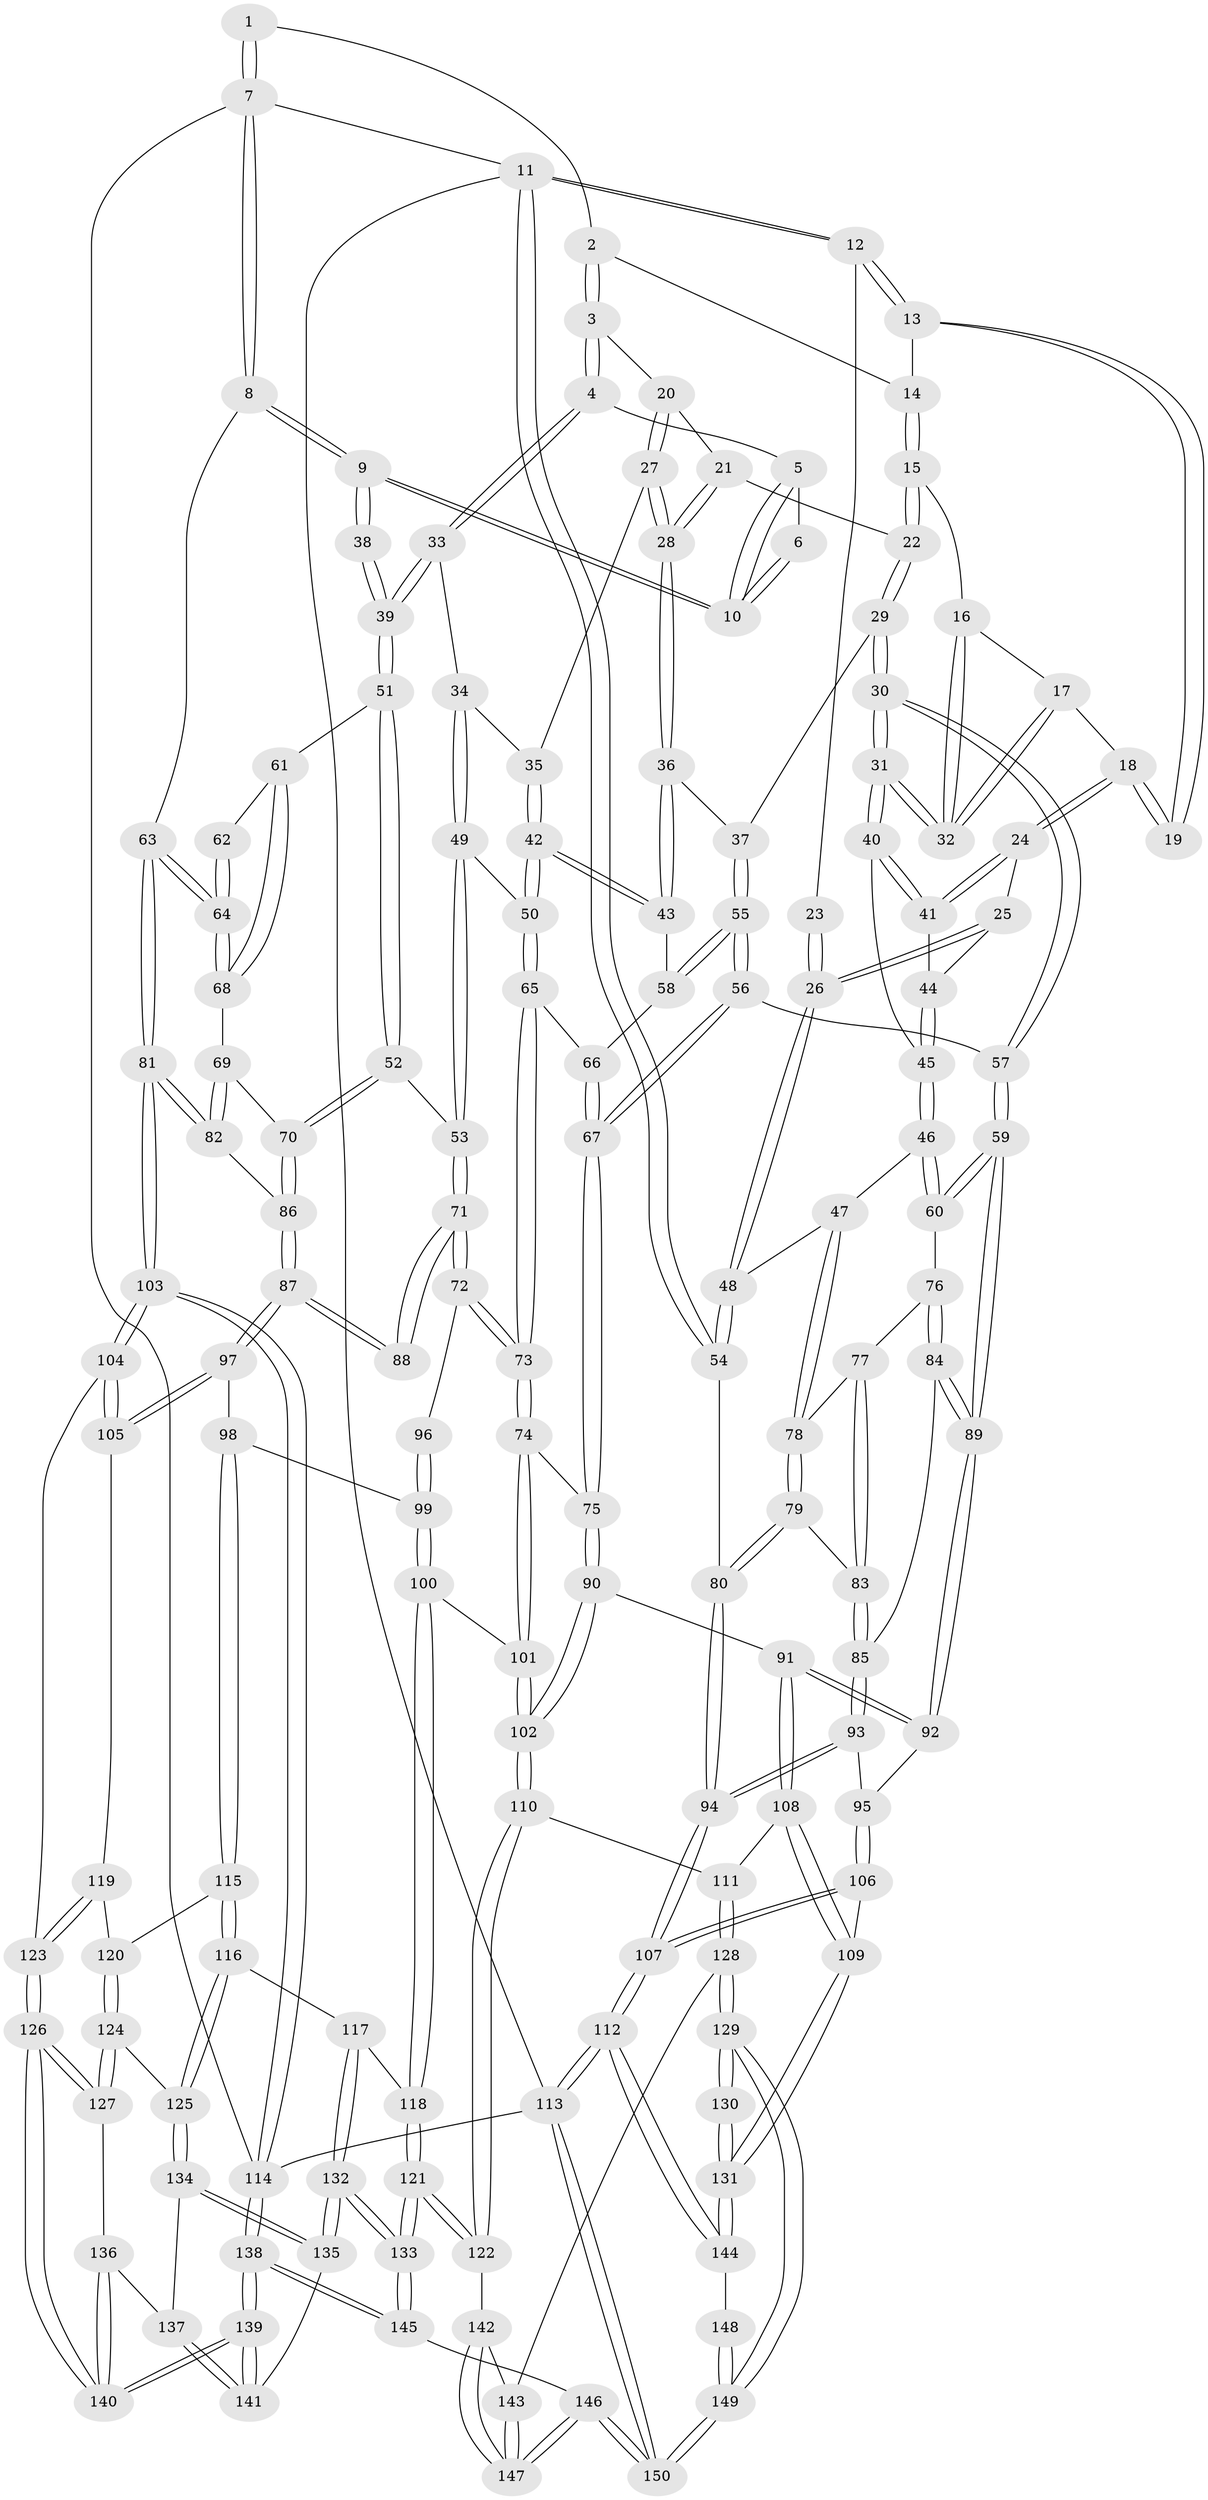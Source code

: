 // Generated by graph-tools (version 1.1) at 2025/00/03/09/25 05:00:34]
// undirected, 150 vertices, 372 edges
graph export_dot {
graph [start="1"]
  node [color=gray90,style=filled];
  1 [pos="+0.9898958568124822+0"];
  2 [pos="+0.7904514336607908+0"];
  3 [pos="+0.7710407279896277+0.039420095221810995"];
  4 [pos="+0.7934019233844594+0.0797019761054797"];
  5 [pos="+0.9080017525613083+0.09560856182185676"];
  6 [pos="+0.9818901289865422+0"];
  7 [pos="+1+0"];
  8 [pos="+1+0.22719601578207568"];
  9 [pos="+1+0.20423292239241037"];
  10 [pos="+0.9642415434317437+0.12038447111444014"];
  11 [pos="+0+0"];
  12 [pos="+0+0"];
  13 [pos="+0.2937687984679372+0"];
  14 [pos="+0.4271509239003694+0"];
  15 [pos="+0.4569183680711316+0"];
  16 [pos="+0.35667571198421844+0.09736151566871325"];
  17 [pos="+0.22506091169660355+0.1122663161655691"];
  18 [pos="+0.20877648358119222+0.10456159298392811"];
  19 [pos="+0.2056804713944074+0.04910025310581379"];
  20 [pos="+0.6600656220000681+0.08662045443021228"];
  21 [pos="+0.5177148875203479+0.031703072570137"];
  22 [pos="+0.47321505753211635+0.002054296405748019"];
  23 [pos="+0.0605584778532743+0.06160865470728061"];
  24 [pos="+0.1995778490039994+0.11687830064729325"];
  25 [pos="+0.15343020043526057+0.1672060594674276"];
  26 [pos="+0.06108379243989101+0.19409117613690743"];
  27 [pos="+0.6409677251284023+0.17231818852567046"];
  28 [pos="+0.6005783256409831+0.1818484401327871"];
  29 [pos="+0.4679439941052764+0.21455840618972433"];
  30 [pos="+0.34828985448340394+0.24829373330018947"];
  31 [pos="+0.33926659037345736+0.23957507043485646"];
  32 [pos="+0.3280761599743923+0.20372721362416463"];
  33 [pos="+0.790248081968358+0.17470400625752258"];
  34 [pos="+0.7527441429860633+0.20422528435175896"];
  35 [pos="+0.6431488135903602+0.17415101865619287"];
  36 [pos="+0.5379112241571611+0.23888529089916558"];
  37 [pos="+0.48554275199748903+0.2275650056396297"];
  38 [pos="+1+0.22106495704288937"];
  39 [pos="+0.8775767492332424+0.24092563887500412"];
  40 [pos="+0.28799976507896186+0.23993573050589"];
  41 [pos="+0.2572400941430956+0.2265769665859884"];
  42 [pos="+0.6632204860654579+0.31580386086386925"];
  43 [pos="+0.5543199579456828+0.2585031312129779"];
  44 [pos="+0.189432460582119+0.21526376235045822"];
  45 [pos="+0.19823560127104448+0.2879172129609099"];
  46 [pos="+0.17569416214341127+0.34073833036313234"];
  47 [pos="+0.07163183312511077+0.32137503213538793"];
  48 [pos="+0+0.2628525823345663"];
  49 [pos="+0.7052164141967572+0.3260117635899599"];
  50 [pos="+0.6678172095982615+0.3202044719277946"];
  51 [pos="+0.8340750286326873+0.3403621840802335"];
  52 [pos="+0.7646645787966231+0.3852189970999864"];
  53 [pos="+0.7612400173023829+0.38472575335635983"];
  54 [pos="+0+0.28269408412893976"];
  55 [pos="+0.4696878752293697+0.3576605955806176"];
  56 [pos="+0.40826660119187447+0.4234490504864186"];
  57 [pos="+0.3271022640008745+0.4069213862373518"];
  58 [pos="+0.5401812892723082+0.3577560188992905"];
  59 [pos="+0.2924021263516316+0.426699773112393"];
  60 [pos="+0.25256784845531194+0.41144080173279657"];
  61 [pos="+0.8919330246386241+0.3616727670249155"];
  62 [pos="+0.9553519855088068+0.31318691269269766"];
  63 [pos="+1+0.4738493475484905"];
  64 [pos="+0.9499718001603623+0.4170680652888259"];
  65 [pos="+0.6057033521493791+0.37664530851033723"];
  66 [pos="+0.546665359073526+0.3640912615157313"];
  67 [pos="+0.5037131169890887+0.5086694343243134"];
  68 [pos="+0.9439396505485538+0.41758805717846365"];
  69 [pos="+0.9428780041568635+0.41847543041915564"];
  70 [pos="+0.8219841010952936+0.45419842204213623"];
  71 [pos="+0.6997101753256342+0.46398018624110676"];
  72 [pos="+0.6443730857795034+0.5155512215406098"];
  73 [pos="+0.5899879420741022+0.52216482667397"];
  74 [pos="+0.5708999793811399+0.5324297121458297"];
  75 [pos="+0.5069548777540794+0.5128985256624684"];
  76 [pos="+0.1844111003349387+0.4430088637418688"];
  77 [pos="+0.14611337277908798+0.45009423330704124"];
  78 [pos="+0.08056468603240521+0.4008001479661435"];
  79 [pos="+0.06101961773331824+0.49783003803359677"];
  80 [pos="+0+0.4876796340261904"];
  81 [pos="+1+0.5001800897426704"];
  82 [pos="+0.8957334901488717+0.5441919567092824"];
  83 [pos="+0.07385085599202351+0.5064641315723473"];
  84 [pos="+0.13295283217198697+0.5326591957421695"];
  85 [pos="+0.0986116498137352+0.5417210452827237"];
  86 [pos="+0.8531830724806939+0.5648739589470111"];
  87 [pos="+0.8530776963105031+0.5651104960269803"];
  88 [pos="+0.8013847190931419+0.553000739439939"];
  89 [pos="+0.27499345750419946+0.5395749988389841"];
  90 [pos="+0.405965895876498+0.6156892792824572"];
  91 [pos="+0.30584464515507626+0.6202565829542112"];
  92 [pos="+0.2813617082431617+0.5800992414279033"];
  93 [pos="+0.09636198659454161+0.6138486536707025"];
  94 [pos="+0+0.620652069501994"];
  95 [pos="+0.10973057269186051+0.6321446993119192"];
  96 [pos="+0.6843000035135702+0.5476765940610843"];
  97 [pos="+0.8522530012521782+0.5815451754459695"];
  98 [pos="+0.7933640115210924+0.6685652258870775"];
  99 [pos="+0.7392454732854916+0.6657324603157826"];
  100 [pos="+0.6606545861597929+0.7023446605561683"];
  101 [pos="+0.5856301825748259+0.6851811507591918"];
  102 [pos="+0.5084981664043107+0.7568722015694095"];
  103 [pos="+1+0.6841682566208908"];
  104 [pos="+1+0.6910630523152013"];
  105 [pos="+1+0.6936757472067817"];
  106 [pos="+0.12057025804131469+0.7770042213382656"];
  107 [pos="+0+0.7394636876588468"];
  108 [pos="+0.28911954684858815+0.696451921603313"];
  109 [pos="+0.1487737008953288+0.8003671059329138"];
  110 [pos="+0.48989949195139365+0.8071036107811589"];
  111 [pos="+0.3905212661943778+0.7891142152188162"];
  112 [pos="+0+1"];
  113 [pos="+0+1"];
  114 [pos="+1+1"];
  115 [pos="+0.8153971909770483+0.7191227904055535"];
  116 [pos="+0.7118954687706517+0.8146067064619417"];
  117 [pos="+0.6985960587809205+0.8117023940282438"];
  118 [pos="+0.6977814750955209+0.8112629258413712"];
  119 [pos="+0.9342366647247127+0.736403330646829"];
  120 [pos="+0.8453136571117521+0.7494486513138591"];
  121 [pos="+0.5540352856124652+0.8695648940777804"];
  122 [pos="+0.49970858812668584+0.8365336720084487"];
  123 [pos="+0.9388485740799333+0.8252826118843294"];
  124 [pos="+0.8436243213089095+0.8153537986007363"];
  125 [pos="+0.725921888519612+0.826290068104895"];
  126 [pos="+0.9260496963598652+0.8804520662042202"];
  127 [pos="+0.8460829893546474+0.8223540803563195"];
  128 [pos="+0.25412715280656695+0.9065208663870643"];
  129 [pos="+0.21218842709003058+0.9154494746061099"];
  130 [pos="+0.17698591691302645+0.8645461698569443"];
  131 [pos="+0.15515129606489975+0.8279493763088198"];
  132 [pos="+0.6702445388654356+0.9755964777078117"];
  133 [pos="+0.6410579400314518+0.9997588199547588"];
  134 [pos="+0.7302281167736195+0.8352731989710095"];
  135 [pos="+0.7121879488069527+0.9529003692449266"];
  136 [pos="+0.8061849145732136+0.8785207160482208"];
  137 [pos="+0.78629582184655+0.8930996360108437"];
  138 [pos="+1+1"];
  139 [pos="+1+1"];
  140 [pos="+1+1"];
  141 [pos="+0.7744696123673928+0.936317270877593"];
  142 [pos="+0.4800115030968515+0.866033528258765"];
  143 [pos="+0.35395063153186873+0.9294098074339179"];
  144 [pos="+0+0.9463394156455254"];
  145 [pos="+0.623197824883677+1"];
  146 [pos="+0.435348183983451+1"];
  147 [pos="+0.43135140693445234+1"];
  148 [pos="+0.05553258472095068+0.9627653005718978"];
  149 [pos="+0.19746530276092325+1"];
  150 [pos="+0.19786661937681765+1"];
  1 -- 2;
  1 -- 7;
  1 -- 7;
  2 -- 3;
  2 -- 3;
  2 -- 14;
  3 -- 4;
  3 -- 4;
  3 -- 20;
  4 -- 5;
  4 -- 33;
  4 -- 33;
  5 -- 6;
  5 -- 10;
  5 -- 10;
  6 -- 10;
  6 -- 10;
  7 -- 8;
  7 -- 8;
  7 -- 11;
  7 -- 114;
  8 -- 9;
  8 -- 9;
  8 -- 63;
  9 -- 10;
  9 -- 10;
  9 -- 38;
  9 -- 38;
  11 -- 12;
  11 -- 12;
  11 -- 54;
  11 -- 54;
  11 -- 113;
  12 -- 13;
  12 -- 13;
  12 -- 23;
  13 -- 14;
  13 -- 19;
  13 -- 19;
  14 -- 15;
  14 -- 15;
  15 -- 16;
  15 -- 22;
  15 -- 22;
  16 -- 17;
  16 -- 32;
  16 -- 32;
  17 -- 18;
  17 -- 32;
  17 -- 32;
  18 -- 19;
  18 -- 19;
  18 -- 24;
  18 -- 24;
  20 -- 21;
  20 -- 27;
  20 -- 27;
  21 -- 22;
  21 -- 28;
  21 -- 28;
  22 -- 29;
  22 -- 29;
  23 -- 26;
  23 -- 26;
  24 -- 25;
  24 -- 41;
  24 -- 41;
  25 -- 26;
  25 -- 26;
  25 -- 44;
  26 -- 48;
  26 -- 48;
  27 -- 28;
  27 -- 28;
  27 -- 35;
  28 -- 36;
  28 -- 36;
  29 -- 30;
  29 -- 30;
  29 -- 37;
  30 -- 31;
  30 -- 31;
  30 -- 57;
  30 -- 57;
  31 -- 32;
  31 -- 32;
  31 -- 40;
  31 -- 40;
  33 -- 34;
  33 -- 39;
  33 -- 39;
  34 -- 35;
  34 -- 49;
  34 -- 49;
  35 -- 42;
  35 -- 42;
  36 -- 37;
  36 -- 43;
  36 -- 43;
  37 -- 55;
  37 -- 55;
  38 -- 39;
  38 -- 39;
  39 -- 51;
  39 -- 51;
  40 -- 41;
  40 -- 41;
  40 -- 45;
  41 -- 44;
  42 -- 43;
  42 -- 43;
  42 -- 50;
  42 -- 50;
  43 -- 58;
  44 -- 45;
  44 -- 45;
  45 -- 46;
  45 -- 46;
  46 -- 47;
  46 -- 60;
  46 -- 60;
  47 -- 48;
  47 -- 78;
  47 -- 78;
  48 -- 54;
  48 -- 54;
  49 -- 50;
  49 -- 53;
  49 -- 53;
  50 -- 65;
  50 -- 65;
  51 -- 52;
  51 -- 52;
  51 -- 61;
  52 -- 53;
  52 -- 70;
  52 -- 70;
  53 -- 71;
  53 -- 71;
  54 -- 80;
  55 -- 56;
  55 -- 56;
  55 -- 58;
  55 -- 58;
  56 -- 57;
  56 -- 67;
  56 -- 67;
  57 -- 59;
  57 -- 59;
  58 -- 66;
  59 -- 60;
  59 -- 60;
  59 -- 89;
  59 -- 89;
  60 -- 76;
  61 -- 62;
  61 -- 68;
  61 -- 68;
  62 -- 64;
  62 -- 64;
  63 -- 64;
  63 -- 64;
  63 -- 81;
  63 -- 81;
  64 -- 68;
  64 -- 68;
  65 -- 66;
  65 -- 73;
  65 -- 73;
  66 -- 67;
  66 -- 67;
  67 -- 75;
  67 -- 75;
  68 -- 69;
  69 -- 70;
  69 -- 82;
  69 -- 82;
  70 -- 86;
  70 -- 86;
  71 -- 72;
  71 -- 72;
  71 -- 88;
  71 -- 88;
  72 -- 73;
  72 -- 73;
  72 -- 96;
  73 -- 74;
  73 -- 74;
  74 -- 75;
  74 -- 101;
  74 -- 101;
  75 -- 90;
  75 -- 90;
  76 -- 77;
  76 -- 84;
  76 -- 84;
  77 -- 78;
  77 -- 83;
  77 -- 83;
  78 -- 79;
  78 -- 79;
  79 -- 80;
  79 -- 80;
  79 -- 83;
  80 -- 94;
  80 -- 94;
  81 -- 82;
  81 -- 82;
  81 -- 103;
  81 -- 103;
  82 -- 86;
  83 -- 85;
  83 -- 85;
  84 -- 85;
  84 -- 89;
  84 -- 89;
  85 -- 93;
  85 -- 93;
  86 -- 87;
  86 -- 87;
  87 -- 88;
  87 -- 88;
  87 -- 97;
  87 -- 97;
  89 -- 92;
  89 -- 92;
  90 -- 91;
  90 -- 102;
  90 -- 102;
  91 -- 92;
  91 -- 92;
  91 -- 108;
  91 -- 108;
  92 -- 95;
  93 -- 94;
  93 -- 94;
  93 -- 95;
  94 -- 107;
  94 -- 107;
  95 -- 106;
  95 -- 106;
  96 -- 99;
  96 -- 99;
  97 -- 98;
  97 -- 105;
  97 -- 105;
  98 -- 99;
  98 -- 115;
  98 -- 115;
  99 -- 100;
  99 -- 100;
  100 -- 101;
  100 -- 118;
  100 -- 118;
  101 -- 102;
  101 -- 102;
  102 -- 110;
  102 -- 110;
  103 -- 104;
  103 -- 104;
  103 -- 114;
  103 -- 114;
  104 -- 105;
  104 -- 105;
  104 -- 123;
  105 -- 119;
  106 -- 107;
  106 -- 107;
  106 -- 109;
  107 -- 112;
  107 -- 112;
  108 -- 109;
  108 -- 109;
  108 -- 111;
  109 -- 131;
  109 -- 131;
  110 -- 111;
  110 -- 122;
  110 -- 122;
  111 -- 128;
  111 -- 128;
  112 -- 113;
  112 -- 113;
  112 -- 144;
  112 -- 144;
  113 -- 150;
  113 -- 150;
  113 -- 114;
  114 -- 138;
  114 -- 138;
  115 -- 116;
  115 -- 116;
  115 -- 120;
  116 -- 117;
  116 -- 125;
  116 -- 125;
  117 -- 118;
  117 -- 132;
  117 -- 132;
  118 -- 121;
  118 -- 121;
  119 -- 120;
  119 -- 123;
  119 -- 123;
  120 -- 124;
  120 -- 124;
  121 -- 122;
  121 -- 122;
  121 -- 133;
  121 -- 133;
  122 -- 142;
  123 -- 126;
  123 -- 126;
  124 -- 125;
  124 -- 127;
  124 -- 127;
  125 -- 134;
  125 -- 134;
  126 -- 127;
  126 -- 127;
  126 -- 140;
  126 -- 140;
  127 -- 136;
  128 -- 129;
  128 -- 129;
  128 -- 143;
  129 -- 130;
  129 -- 130;
  129 -- 149;
  129 -- 149;
  130 -- 131;
  130 -- 131;
  131 -- 144;
  131 -- 144;
  132 -- 133;
  132 -- 133;
  132 -- 135;
  132 -- 135;
  133 -- 145;
  133 -- 145;
  134 -- 135;
  134 -- 135;
  134 -- 137;
  135 -- 141;
  136 -- 137;
  136 -- 140;
  136 -- 140;
  137 -- 141;
  137 -- 141;
  138 -- 139;
  138 -- 139;
  138 -- 145;
  138 -- 145;
  139 -- 140;
  139 -- 140;
  139 -- 141;
  139 -- 141;
  142 -- 143;
  142 -- 147;
  142 -- 147;
  143 -- 147;
  143 -- 147;
  144 -- 148;
  145 -- 146;
  146 -- 147;
  146 -- 147;
  146 -- 150;
  146 -- 150;
  148 -- 149;
  148 -- 149;
  149 -- 150;
  149 -- 150;
}
